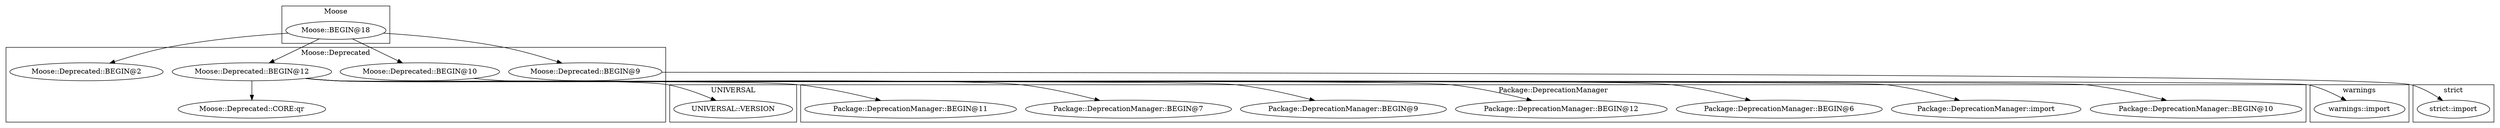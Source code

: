 digraph {
graph [overlap=false]
subgraph cluster_Moose {
	label="Moose";
	"Moose::BEGIN@18";
}
subgraph cluster_UNIVERSAL {
	label="UNIVERSAL";
	"UNIVERSAL::VERSION";
}
subgraph cluster_Package_DeprecationManager {
	label="Package::DeprecationManager";
	"Package::DeprecationManager::BEGIN@10";
	"Package::DeprecationManager::import";
	"Package::DeprecationManager::BEGIN@6";
	"Package::DeprecationManager::BEGIN@12";
	"Package::DeprecationManager::BEGIN@9";
	"Package::DeprecationManager::BEGIN@7";
	"Package::DeprecationManager::BEGIN@11";
}
subgraph cluster_Moose_Deprecated {
	label="Moose::Deprecated";
	"Moose::Deprecated::CORE:qr";
	"Moose::Deprecated::BEGIN@12";
	"Moose::Deprecated::BEGIN@10";
	"Moose::Deprecated::BEGIN@9";
	"Moose::Deprecated::BEGIN@2";
}
subgraph cluster_warnings {
	label="warnings";
	"warnings::import";
}
subgraph cluster_strict {
	label="strict";
	"strict::import";
}
"Moose::Deprecated::BEGIN@12" -> "Package::DeprecationManager::BEGIN@9";
"Moose::Deprecated::BEGIN@12" -> "Package::DeprecationManager::BEGIN@6";
"Moose::BEGIN@18" -> "Moose::Deprecated::BEGIN@12";
"Moose::Deprecated::BEGIN@12" -> "Moose::Deprecated::CORE:qr";
"Moose::Deprecated::BEGIN@12" -> "Package::DeprecationManager::BEGIN@7";
"Moose::Deprecated::BEGIN@10" -> "warnings::import";
"Moose::Deprecated::BEGIN@12" -> "Package::DeprecationManager::BEGIN@12";
"Moose::Deprecated::BEGIN@9" -> "strict::import";
"Moose::Deprecated::BEGIN@12" -> "UNIVERSAL::VERSION";
"Moose::Deprecated::BEGIN@12" -> "Package::DeprecationManager::BEGIN@11";
"Moose::Deprecated::BEGIN@12" -> "Package::DeprecationManager::import";
"Moose::BEGIN@18" -> "Moose::Deprecated::BEGIN@10";
"Moose::Deprecated::BEGIN@12" -> "Package::DeprecationManager::BEGIN@10";
"Moose::BEGIN@18" -> "Moose::Deprecated::BEGIN@9";
"Moose::BEGIN@18" -> "Moose::Deprecated::BEGIN@2";
}

